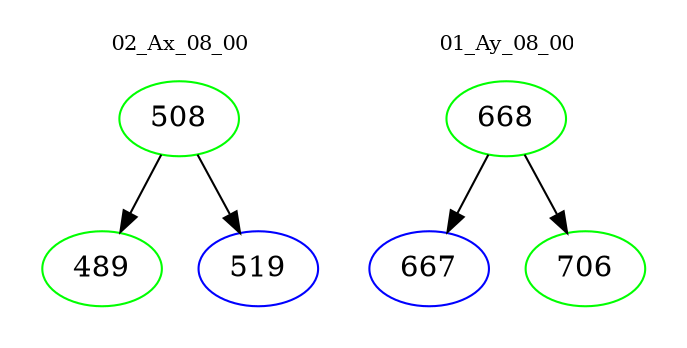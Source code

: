digraph{
subgraph cluster_0 {
color = white
label = "02_Ax_08_00";
fontsize=10;
T0_508 [label="508", color="green"]
T0_508 -> T0_489 [color="black"]
T0_489 [label="489", color="green"]
T0_508 -> T0_519 [color="black"]
T0_519 [label="519", color="blue"]
}
subgraph cluster_1 {
color = white
label = "01_Ay_08_00";
fontsize=10;
T1_668 [label="668", color="green"]
T1_668 -> T1_667 [color="black"]
T1_667 [label="667", color="blue"]
T1_668 -> T1_706 [color="black"]
T1_706 [label="706", color="green"]
}
}
